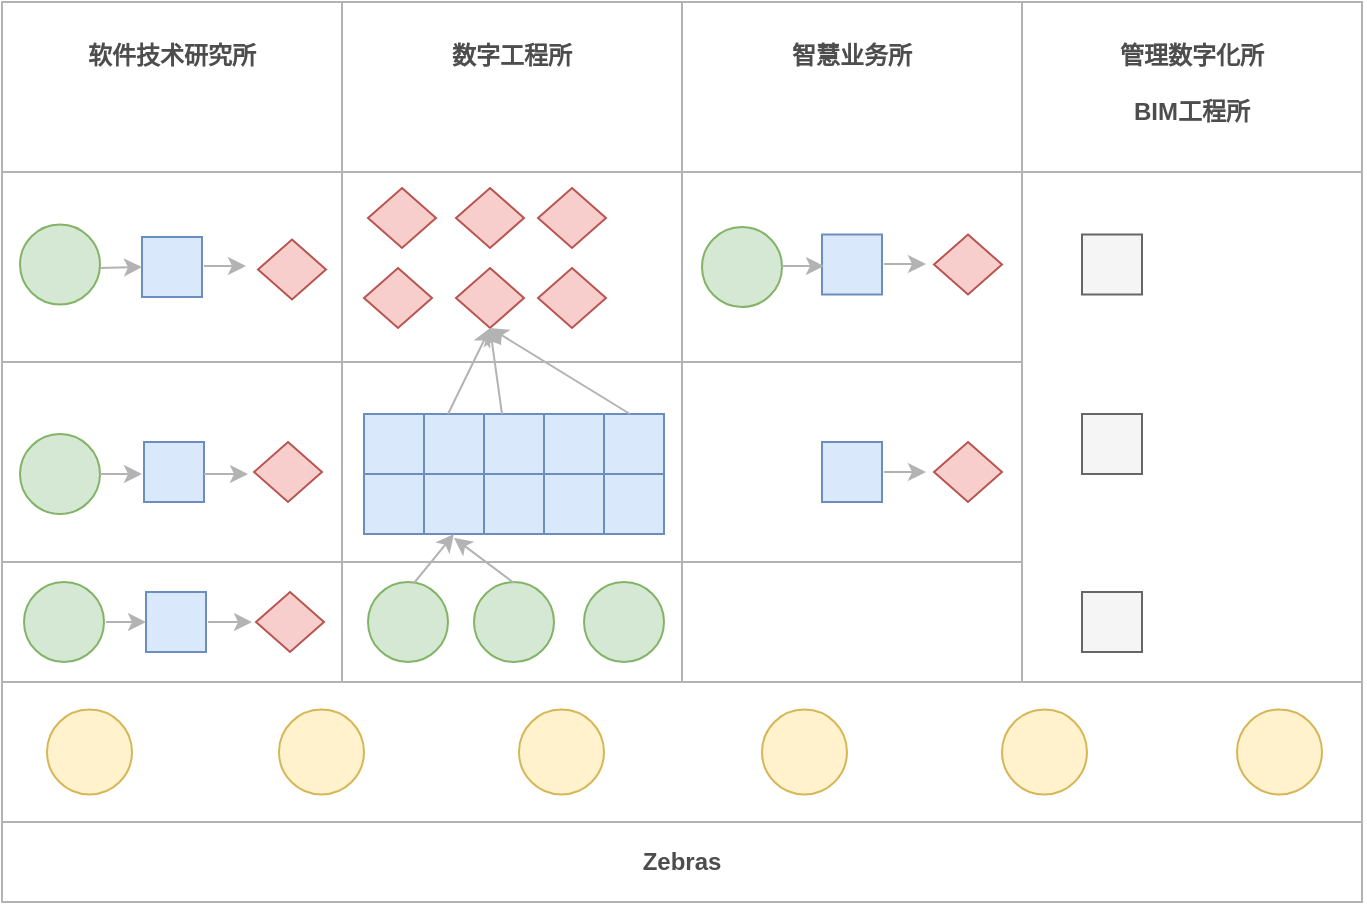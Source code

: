 <mxfile version="23.1.1" type="github">
  <diagram name="第 1 页" id="k96d_tm7nXuPgq4XOsUc">
    <mxGraphModel dx="1434" dy="758" grid="1" gridSize="10" guides="1" tooltips="1" connect="1" arrows="1" fold="1" page="1" pageScale="1" pageWidth="827" pageHeight="1169" math="0" shadow="0">
      <root>
        <mxCell id="0" />
        <mxCell id="1" parent="0" />
        <mxCell id="R7Y35g_5S1FTrmvMjJEC-9" value="" style="rounded=0;whiteSpace=wrap;html=1;strokeColor=#B3B3B3;" parent="1" vertex="1">
          <mxGeometry x="80" y="42" width="680" height="340" as="geometry" />
        </mxCell>
        <mxCell id="R7Y35g_5S1FTrmvMjJEC-99" value="" style="rounded=0;whiteSpace=wrap;html=1;" parent="1" vertex="1">
          <mxGeometry x="250" y="322" width="170" height="60" as="geometry" />
        </mxCell>
        <mxCell id="R7Y35g_5S1FTrmvMjJEC-98" value="" style="rounded=0;whiteSpace=wrap;html=1;strokeColor=#B3B3B3;" parent="1" vertex="1">
          <mxGeometry x="250" y="127" width="170" height="95" as="geometry" />
        </mxCell>
        <mxCell id="R7Y35g_5S1FTrmvMjJEC-97" value="" style="rounded=0;whiteSpace=wrap;html=1;strokeColor=#B3B3B3;" parent="1" vertex="1">
          <mxGeometry x="250" y="222" width="170" height="100" as="geometry" />
        </mxCell>
        <mxCell id="R7Y35g_5S1FTrmvMjJEC-11" value="" style="rounded=0;whiteSpace=wrap;html=1;strokeColor=#B3B3B3;" parent="1" vertex="1">
          <mxGeometry x="80" y="382" width="680" height="70" as="geometry" />
        </mxCell>
        <mxCell id="R7Y35g_5S1FTrmvMjJEC-12" value="" style="endArrow=none;html=1;rounded=0;entryX=0.5;entryY=0;entryDx=0;entryDy=0;exitX=0.5;exitY=0;exitDx=0;exitDy=0;strokeColor=#B3B3B3;" parent="1" source="R7Y35g_5S1FTrmvMjJEC-11" target="R7Y35g_5S1FTrmvMjJEC-9" edge="1">
          <mxGeometry width="50" height="50" relative="1" as="geometry">
            <mxPoint x="430" y="382" as="sourcePoint" />
            <mxPoint x="430" y="162" as="targetPoint" />
          </mxGeometry>
        </mxCell>
        <mxCell id="R7Y35g_5S1FTrmvMjJEC-13" value="" style="endArrow=none;html=1;rounded=0;entryX=0.75;entryY=0;entryDx=0;entryDy=0;exitX=0.5;exitY=1;exitDx=0;exitDy=0;strokeColor=#B3B3B3;" parent="1" target="R7Y35g_5S1FTrmvMjJEC-9" edge="1">
          <mxGeometry width="50" height="50" relative="1" as="geometry">
            <mxPoint x="590" y="382" as="sourcePoint" />
            <mxPoint x="590" y="162" as="targetPoint" />
          </mxGeometry>
        </mxCell>
        <mxCell id="R7Y35g_5S1FTrmvMjJEC-14" value="" style="endArrow=none;html=1;rounded=0;entryX=0.25;entryY=0;entryDx=0;entryDy=0;exitX=0.25;exitY=0;exitDx=0;exitDy=0;strokeColor=#B3B3B3;" parent="1" source="R7Y35g_5S1FTrmvMjJEC-11" target="R7Y35g_5S1FTrmvMjJEC-9" edge="1">
          <mxGeometry width="50" height="50" relative="1" as="geometry">
            <mxPoint x="260" y="382" as="sourcePoint" />
            <mxPoint x="260" y="162" as="targetPoint" />
          </mxGeometry>
        </mxCell>
        <mxCell id="R7Y35g_5S1FTrmvMjJEC-15" value="软件技术研究所" style="text;html=1;strokeColor=none;fillColor=none;align=center;verticalAlign=middle;whiteSpace=wrap;rounded=0;fontStyle=1;fontColor=#4D4D4D;" parent="1" vertex="1">
          <mxGeometry x="100" y="54" width="130" height="30" as="geometry" />
        </mxCell>
        <mxCell id="R7Y35g_5S1FTrmvMjJEC-16" value="数字工程所" style="text;html=1;strokeColor=none;fillColor=none;align=center;verticalAlign=middle;whiteSpace=wrap;rounded=0;fontStyle=1;fontColor=#4D4D4D;" parent="1" vertex="1">
          <mxGeometry x="270" y="54" width="130" height="30" as="geometry" />
        </mxCell>
        <mxCell id="R7Y35g_5S1FTrmvMjJEC-17" value="智慧业务所" style="text;html=1;strokeColor=none;fillColor=none;align=center;verticalAlign=middle;whiteSpace=wrap;rounded=0;fontColor=#4D4D4D;fontStyle=1" parent="1" vertex="1">
          <mxGeometry x="440" y="54" width="130" height="30" as="geometry" />
        </mxCell>
        <mxCell id="R7Y35g_5S1FTrmvMjJEC-19" value="管理数字化所" style="text;html=1;strokeColor=none;fillColor=none;align=center;verticalAlign=middle;whiteSpace=wrap;rounded=0;fontStyle=1;fontColor=#4D4D4D;" parent="1" vertex="1">
          <mxGeometry x="610" y="54" width="130" height="30" as="geometry" />
        </mxCell>
        <mxCell id="R7Y35g_5S1FTrmvMjJEC-20" value="BIM工程所" style="text;html=1;strokeColor=none;fillColor=none;align=center;verticalAlign=middle;whiteSpace=wrap;rounded=0;fontStyle=1;fontColor=#4D4D4D;" parent="1" vertex="1">
          <mxGeometry x="610" y="82" width="130" height="30" as="geometry" />
        </mxCell>
        <mxCell id="R7Y35g_5S1FTrmvMjJEC-57" value="&lt;b&gt;&lt;font color=&quot;#4d4d4d&quot;&gt;Zebras&lt;/font&gt;&lt;/b&gt;" style="rounded=0;whiteSpace=wrap;html=1;strokeColor=#B3B3B3;" parent="1" vertex="1">
          <mxGeometry x="80" y="452" width="680" height="40" as="geometry" />
        </mxCell>
        <mxCell id="R7Y35g_5S1FTrmvMjJEC-59" value="" style="ellipse;whiteSpace=wrap;html=1;aspect=fixed;fillColor=#fff2cc;strokeColor=#d6b656;" parent="1" vertex="1">
          <mxGeometry x="102.5" y="395.75" width="42.5" height="42.5" as="geometry" />
        </mxCell>
        <mxCell id="R7Y35g_5S1FTrmvMjJEC-60" value="" style="ellipse;whiteSpace=wrap;html=1;aspect=fixed;fillColor=#fff2cc;strokeColor=#d6b656;" parent="1" vertex="1">
          <mxGeometry x="218.5" y="395.75" width="42.5" height="42.5" as="geometry" />
        </mxCell>
        <mxCell id="R7Y35g_5S1FTrmvMjJEC-61" value="" style="ellipse;whiteSpace=wrap;html=1;aspect=fixed;fillColor=#fff2cc;strokeColor=#d6b656;" parent="1" vertex="1">
          <mxGeometry x="580" y="395.75" width="42.5" height="42.5" as="geometry" />
        </mxCell>
        <mxCell id="R7Y35g_5S1FTrmvMjJEC-62" value="" style="ellipse;whiteSpace=wrap;html=1;aspect=fixed;fillColor=#fff2cc;strokeColor=#d6b656;" parent="1" vertex="1">
          <mxGeometry x="697.5" y="395.75" width="42.5" height="42.5" as="geometry" />
        </mxCell>
        <mxCell id="R7Y35g_5S1FTrmvMjJEC-63" value="" style="endArrow=none;dashed=1;html=1;rounded=1;entryX=1;entryY=0.25;entryDx=0;entryDy=0;exitX=0;exitY=0.25;exitDx=0;exitDy=0;curved=0;strokeColor=#B3B3B3;" parent="1" source="R7Y35g_5S1FTrmvMjJEC-9" target="R7Y35g_5S1FTrmvMjJEC-9" edge="1">
          <mxGeometry width="50" height="50" relative="1" as="geometry">
            <mxPoint x="420" y="322" as="sourcePoint" />
            <mxPoint x="470" y="272" as="targetPoint" />
          </mxGeometry>
        </mxCell>
        <mxCell id="R7Y35g_5S1FTrmvMjJEC-78" value="" style="ellipse;whiteSpace=wrap;html=1;aspect=fixed;fillColor=#d5e8d4;strokeColor=#82b366;" parent="1" vertex="1">
          <mxGeometry x="263" y="332" width="40" height="40" as="geometry" />
        </mxCell>
        <mxCell id="R7Y35g_5S1FTrmvMjJEC-79" value="" style="ellipse;whiteSpace=wrap;html=1;aspect=fixed;fillColor=#d5e8d4;strokeColor=#82b366;" parent="1" vertex="1">
          <mxGeometry x="316" y="332" width="40" height="40" as="geometry" />
        </mxCell>
        <mxCell id="R7Y35g_5S1FTrmvMjJEC-80" value="" style="ellipse;whiteSpace=wrap;html=1;aspect=fixed;fillColor=#d5e8d4;strokeColor=#82b366;" parent="1" vertex="1">
          <mxGeometry x="371" y="332" width="40" height="40" as="geometry" />
        </mxCell>
        <mxCell id="R7Y35g_5S1FTrmvMjJEC-81" value="" style="rounded=0;whiteSpace=wrap;html=1;fillColor=#dae8fc;strokeColor=#6c8ebf;direction=west;" parent="1" vertex="1">
          <mxGeometry x="261" y="278" width="30" height="30" as="geometry" />
        </mxCell>
        <mxCell id="R7Y35g_5S1FTrmvMjJEC-82" value="" style="rounded=0;whiteSpace=wrap;html=1;fillColor=#dae8fc;strokeColor=#6c8ebf;" parent="1" vertex="1">
          <mxGeometry x="291" y="278" width="30" height="30" as="geometry" />
        </mxCell>
        <mxCell id="R7Y35g_5S1FTrmvMjJEC-83" value="" style="rounded=0;whiteSpace=wrap;html=1;fillColor=#dae8fc;strokeColor=#6c8ebf;" parent="1" vertex="1">
          <mxGeometry x="321" y="278" width="30" height="30" as="geometry" />
        </mxCell>
        <mxCell id="R7Y35g_5S1FTrmvMjJEC-84" value="" style="rounded=0;whiteSpace=wrap;html=1;fillColor=#dae8fc;strokeColor=#6c8ebf;" parent="1" vertex="1">
          <mxGeometry x="351" y="278" width="30" height="30" as="geometry" />
        </mxCell>
        <mxCell id="R7Y35g_5S1FTrmvMjJEC-85" value="" style="rounded=0;whiteSpace=wrap;html=1;fillColor=#dae8fc;strokeColor=#6c8ebf;" parent="1" vertex="1">
          <mxGeometry x="381" y="278" width="30" height="30" as="geometry" />
        </mxCell>
        <mxCell id="R7Y35g_5S1FTrmvMjJEC-86" value="" style="rounded=0;whiteSpace=wrap;html=1;fillColor=#dae8fc;strokeColor=#6c8ebf;" parent="1" vertex="1">
          <mxGeometry x="261" y="248" width="30" height="30" as="geometry" />
        </mxCell>
        <mxCell id="R7Y35g_5S1FTrmvMjJEC-87" value="" style="rounded=0;whiteSpace=wrap;html=1;fillColor=#dae8fc;strokeColor=#6c8ebf;" parent="1" vertex="1">
          <mxGeometry x="291" y="248" width="30" height="30" as="geometry" />
        </mxCell>
        <mxCell id="R7Y35g_5S1FTrmvMjJEC-88" value="" style="rounded=0;whiteSpace=wrap;html=1;fillColor=#dae8fc;strokeColor=#6c8ebf;" parent="1" vertex="1">
          <mxGeometry x="321" y="248" width="30" height="30" as="geometry" />
        </mxCell>
        <mxCell id="R7Y35g_5S1FTrmvMjJEC-89" value="" style="rounded=0;whiteSpace=wrap;html=1;fillColor=#dae8fc;strokeColor=#6c8ebf;" parent="1" vertex="1">
          <mxGeometry x="351" y="248" width="30" height="30" as="geometry" />
        </mxCell>
        <mxCell id="R7Y35g_5S1FTrmvMjJEC-90" value="" style="rounded=0;whiteSpace=wrap;html=1;fillColor=#dae8fc;strokeColor=#6c8ebf;" parent="1" vertex="1">
          <mxGeometry x="381" y="248" width="30" height="30" as="geometry" />
        </mxCell>
        <mxCell id="R7Y35g_5S1FTrmvMjJEC-91" value="" style="rhombus;whiteSpace=wrap;html=1;fillColor=#f8cecc;strokeColor=#b85450;" parent="1" vertex="1">
          <mxGeometry x="263" y="135" width="34" height="30" as="geometry" />
        </mxCell>
        <mxCell id="R7Y35g_5S1FTrmvMjJEC-92" value="" style="rhombus;whiteSpace=wrap;html=1;fillColor=#f8cecc;strokeColor=#b85450;" parent="1" vertex="1">
          <mxGeometry x="307" y="135" width="34" height="30" as="geometry" />
        </mxCell>
        <mxCell id="R7Y35g_5S1FTrmvMjJEC-93" value="" style="rhombus;whiteSpace=wrap;html=1;fillColor=#f8cecc;strokeColor=#b85450;" parent="1" vertex="1">
          <mxGeometry x="348" y="135" width="34" height="30" as="geometry" />
        </mxCell>
        <mxCell id="R7Y35g_5S1FTrmvMjJEC-94" value="" style="rhombus;whiteSpace=wrap;html=1;fillColor=#f8cecc;strokeColor=#b85450;" parent="1" vertex="1">
          <mxGeometry x="261" y="175" width="34" height="30" as="geometry" />
        </mxCell>
        <mxCell id="R7Y35g_5S1FTrmvMjJEC-95" value="" style="rhombus;whiteSpace=wrap;html=1;fillColor=#f8cecc;strokeColor=#b85450;" parent="1" vertex="1">
          <mxGeometry x="307" y="175" width="34" height="30" as="geometry" />
        </mxCell>
        <mxCell id="R7Y35g_5S1FTrmvMjJEC-96" value="" style="rhombus;whiteSpace=wrap;html=1;fillColor=#f8cecc;strokeColor=#b85450;" parent="1" vertex="1">
          <mxGeometry x="348" y="175" width="34" height="30" as="geometry" />
        </mxCell>
        <mxCell id="R7Y35g_5S1FTrmvMjJEC-101" value="" style="rounded=0;whiteSpace=wrap;html=1;strokeColor=#B3B3B3;" parent="1" vertex="1">
          <mxGeometry x="80" y="127" width="170" height="95" as="geometry" />
        </mxCell>
        <mxCell id="R7Y35g_5S1FTrmvMjJEC-105" value="" style="rounded=0;whiteSpace=wrap;html=1;fillColor=#dae8fc;strokeColor=#6c8ebf;" parent="1" vertex="1">
          <mxGeometry x="150" y="159.5" width="30" height="30" as="geometry" />
        </mxCell>
        <mxCell id="R7Y35g_5S1FTrmvMjJEC-106" value="" style="ellipse;whiteSpace=wrap;html=1;aspect=fixed;fillColor=#d5e8d4;strokeColor=#82b366;" parent="1" vertex="1">
          <mxGeometry x="89" y="153.25" width="40" height="40" as="geometry" />
        </mxCell>
        <mxCell id="R7Y35g_5S1FTrmvMjJEC-107" value="" style="rounded=0;whiteSpace=wrap;html=1;strokeColor=#B3B3B3;" parent="1" vertex="1">
          <mxGeometry x="420" y="127" width="170" height="95" as="geometry" />
        </mxCell>
        <mxCell id="R7Y35g_5S1FTrmvMjJEC-108" value="" style="ellipse;whiteSpace=wrap;html=1;aspect=fixed;fillColor=#d5e8d4;strokeColor=#82b366;" parent="1" vertex="1">
          <mxGeometry x="430" y="154.5" width="40" height="40" as="geometry" />
        </mxCell>
        <mxCell id="R7Y35g_5S1FTrmvMjJEC-109" value="" style="rounded=0;whiteSpace=wrap;html=1;fillColor=#dae8fc;strokeColor=#6c8ebf;" parent="1" vertex="1">
          <mxGeometry x="490" y="158.25" width="30" height="30" as="geometry" />
        </mxCell>
        <mxCell id="R7Y35g_5S1FTrmvMjJEC-110" value="" style="rhombus;whiteSpace=wrap;html=1;fillColor=#f8cecc;strokeColor=#b85450;" parent="1" vertex="1">
          <mxGeometry x="546" y="158.25" width="34" height="30" as="geometry" />
        </mxCell>
        <mxCell id="R7Y35g_5S1FTrmvMjJEC-111" value="" style="rounded=0;whiteSpace=wrap;html=1;strokeColor=#B3B3B3;" parent="1" vertex="1">
          <mxGeometry x="420" y="222" width="170" height="100" as="geometry" />
        </mxCell>
        <mxCell id="R7Y35g_5S1FTrmvMjJEC-112" value="" style="rounded=0;whiteSpace=wrap;html=1;fillColor=#dae8fc;strokeColor=#6c8ebf;" parent="1" vertex="1">
          <mxGeometry x="490" y="262" width="30" height="30" as="geometry" />
        </mxCell>
        <mxCell id="R7Y35g_5S1FTrmvMjJEC-113" value="" style="rhombus;whiteSpace=wrap;html=1;fillColor=#f8cecc;strokeColor=#b85450;" parent="1" vertex="1">
          <mxGeometry x="546" y="262" width="34" height="30" as="geometry" />
        </mxCell>
        <mxCell id="R7Y35g_5S1FTrmvMjJEC-114" value="" style="rhombus;whiteSpace=wrap;html=1;fillColor=#f8cecc;strokeColor=#b85450;" parent="1" vertex="1">
          <mxGeometry x="208" y="160.75" width="34" height="30" as="geometry" />
        </mxCell>
        <mxCell id="R7Y35g_5S1FTrmvMjJEC-117" value="" style="ellipse;whiteSpace=wrap;html=1;aspect=fixed;fillColor=#fff2cc;strokeColor=#d6b656;" parent="1" vertex="1">
          <mxGeometry x="338.5" y="395.75" width="42.5" height="42.5" as="geometry" />
        </mxCell>
        <mxCell id="R7Y35g_5S1FTrmvMjJEC-119" value="" style="ellipse;whiteSpace=wrap;html=1;aspect=fixed;fillColor=#fff2cc;strokeColor=#d6b656;" parent="1" vertex="1">
          <mxGeometry x="460" y="395.75" width="42.5" height="42.5" as="geometry" />
        </mxCell>
        <mxCell id="R7Y35g_5S1FTrmvMjJEC-120" value="" style="rounded=0;whiteSpace=wrap;html=1;fillColor=none;fontColor=#333333;strokeColor=#B3B3B3;" parent="1" vertex="1">
          <mxGeometry x="590" y="127" width="170" height="255" as="geometry" />
        </mxCell>
        <mxCell id="R7Y35g_5S1FTrmvMjJEC-128" value="" style="rounded=0;whiteSpace=wrap;html=1;strokeColor=#B3B3B3;" parent="1" vertex="1">
          <mxGeometry x="80" y="222" width="170" height="100" as="geometry" />
        </mxCell>
        <mxCell id="R7Y35g_5S1FTrmvMjJEC-129" value="" style="rounded=0;whiteSpace=wrap;html=1;fillColor=#dae8fc;strokeColor=#6c8ebf;" parent="1" vertex="1">
          <mxGeometry x="151" y="262" width="30" height="30" as="geometry" />
        </mxCell>
        <mxCell id="R7Y35g_5S1FTrmvMjJEC-130" value="" style="ellipse;whiteSpace=wrap;html=1;aspect=fixed;fillColor=#d5e8d4;strokeColor=#82b366;" parent="1" vertex="1">
          <mxGeometry x="89" y="258" width="40" height="40" as="geometry" />
        </mxCell>
        <mxCell id="R7Y35g_5S1FTrmvMjJEC-131" value="" style="rhombus;whiteSpace=wrap;html=1;fillColor=#f8cecc;strokeColor=#b85450;" parent="1" vertex="1">
          <mxGeometry x="206" y="262" width="34" height="30" as="geometry" />
        </mxCell>
        <mxCell id="R7Y35g_5S1FTrmvMjJEC-132" value="" style="rounded=0;whiteSpace=wrap;html=1;strokeColor=#B3B3B3;" parent="1" vertex="1">
          <mxGeometry x="80" y="322" width="170" height="60" as="geometry" />
        </mxCell>
        <mxCell id="R7Y35g_5S1FTrmvMjJEC-133" value="" style="rounded=0;whiteSpace=wrap;html=1;fillColor=#dae8fc;strokeColor=#6c8ebf;direction=south;" parent="1" vertex="1">
          <mxGeometry x="152" y="337" width="30" height="30" as="geometry" />
        </mxCell>
        <mxCell id="R7Y35g_5S1FTrmvMjJEC-134" value="" style="ellipse;whiteSpace=wrap;html=1;aspect=fixed;fillColor=#d5e8d4;strokeColor=#82b366;" parent="1" vertex="1">
          <mxGeometry x="91" y="332" width="40" height="40" as="geometry" />
        </mxCell>
        <mxCell id="R7Y35g_5S1FTrmvMjJEC-135" value="" style="rhombus;whiteSpace=wrap;html=1;fillColor=#f8cecc;strokeColor=#b85450;" parent="1" vertex="1">
          <mxGeometry x="207" y="337" width="34" height="30" as="geometry" />
        </mxCell>
        <mxCell id="R7Y35g_5S1FTrmvMjJEC-138" value="" style="endArrow=classic;html=1;rounded=0;entryX=0.5;entryY=1;entryDx=0;entryDy=0;strokeColor=#B3B3B3;" parent="1" target="R7Y35g_5S1FTrmvMjJEC-95" edge="1">
          <mxGeometry width="50" height="50" relative="1" as="geometry">
            <mxPoint x="303" y="248" as="sourcePoint" />
            <mxPoint x="353" y="198" as="targetPoint" />
          </mxGeometry>
        </mxCell>
        <mxCell id="R7Y35g_5S1FTrmvMjJEC-139" value="" style="endArrow=classic;html=1;rounded=0;entryX=0.5;entryY=1;entryDx=0;entryDy=0;strokeColor=#B3B3B3;" parent="1" target="R7Y35g_5S1FTrmvMjJEC-95" edge="1">
          <mxGeometry width="50" height="50" relative="1" as="geometry">
            <mxPoint x="330" y="248" as="sourcePoint" />
            <mxPoint x="351" y="205" as="targetPoint" />
          </mxGeometry>
        </mxCell>
        <mxCell id="R7Y35g_5S1FTrmvMjJEC-140" value="" style="endArrow=classic;html=1;rounded=0;entryX=0.5;entryY=1;entryDx=0;entryDy=0;strokeColor=#B3B3B3;" parent="1" target="R7Y35g_5S1FTrmvMjJEC-95" edge="1">
          <mxGeometry width="50" height="50" relative="1" as="geometry">
            <mxPoint x="394" y="248" as="sourcePoint" />
            <mxPoint x="388" y="205" as="targetPoint" />
          </mxGeometry>
        </mxCell>
        <mxCell id="R7Y35g_5S1FTrmvMjJEC-141" value="" style="endArrow=classic;html=1;rounded=0;entryX=0.5;entryY=1;entryDx=0;entryDy=0;strokeColor=#B3B3B3;" parent="1" target="R7Y35g_5S1FTrmvMjJEC-82" edge="1">
          <mxGeometry width="50" height="50" relative="1" as="geometry">
            <mxPoint x="286" y="332.5" as="sourcePoint" />
            <mxPoint x="307" y="289.5" as="targetPoint" />
          </mxGeometry>
        </mxCell>
        <mxCell id="R7Y35g_5S1FTrmvMjJEC-144" value="" style="endArrow=classic;html=1;rounded=0;strokeColor=#B3B3B3;" parent="1" edge="1">
          <mxGeometry width="50" height="50" relative="1" as="geometry">
            <mxPoint x="336" y="332.5" as="sourcePoint" />
            <mxPoint x="306" y="310" as="targetPoint" />
          </mxGeometry>
        </mxCell>
        <mxCell id="R7Y35g_5S1FTrmvMjJEC-146" value="" style="endArrow=classic;html=1;rounded=0;entryX=0;entryY=0.5;entryDx=0;entryDy=0;strokeColor=#B3B3B3;" parent="1" target="R7Y35g_5S1FTrmvMjJEC-105" edge="1">
          <mxGeometry width="50" height="50" relative="1" as="geometry">
            <mxPoint x="129" y="175" as="sourcePoint" />
            <mxPoint x="150" y="132" as="targetPoint" />
          </mxGeometry>
        </mxCell>
        <mxCell id="R7Y35g_5S1FTrmvMjJEC-150" value="" style="endArrow=classic;html=1;rounded=0;entryX=-0.075;entryY=0.549;entryDx=0;entryDy=0;strokeColor=#B3B3B3;entryPerimeter=0;" parent="1" edge="1">
          <mxGeometry width="50" height="50" relative="1" as="geometry">
            <mxPoint x="181" y="278" as="sourcePoint" />
            <mxPoint x="203" y="278" as="targetPoint" />
          </mxGeometry>
        </mxCell>
        <mxCell id="R7Y35g_5S1FTrmvMjJEC-151" value="" style="endArrow=classic;html=1;rounded=0;entryX=-0.075;entryY=0.549;entryDx=0;entryDy=0;strokeColor=#B3B3B3;entryPerimeter=0;" parent="1" edge="1">
          <mxGeometry width="50" height="50" relative="1" as="geometry">
            <mxPoint x="183" y="352" as="sourcePoint" />
            <mxPoint x="205" y="352" as="targetPoint" />
          </mxGeometry>
        </mxCell>
        <mxCell id="R7Y35g_5S1FTrmvMjJEC-157" value="" style="endArrow=classic;html=1;rounded=0;entryX=0;entryY=0.5;entryDx=0;entryDy=0;strokeColor=#B3B3B3;" parent="1" edge="1">
          <mxGeometry width="50" height="50" relative="1" as="geometry">
            <mxPoint x="181" y="174" as="sourcePoint" />
            <mxPoint x="202" y="174" as="targetPoint" />
          </mxGeometry>
        </mxCell>
        <mxCell id="R7Y35g_5S1FTrmvMjJEC-158" value="" style="endArrow=classic;html=1;rounded=0;entryX=-0.075;entryY=0.549;entryDx=0;entryDy=0;strokeColor=#B3B3B3;entryPerimeter=0;exitX=1;exitY=0.5;exitDx=0;exitDy=0;" parent="1" source="R7Y35g_5S1FTrmvMjJEC-130" edge="1">
          <mxGeometry width="50" height="50" relative="1" as="geometry">
            <mxPoint x="136" y="280" as="sourcePoint" />
            <mxPoint x="150" y="278" as="targetPoint" />
          </mxGeometry>
        </mxCell>
        <mxCell id="R7Y35g_5S1FTrmvMjJEC-160" value="" style="endArrow=classic;html=1;rounded=0;entryX=0.5;entryY=1;entryDx=0;entryDy=0;strokeColor=#B3B3B3;" parent="1" target="R7Y35g_5S1FTrmvMjJEC-133" edge="1">
          <mxGeometry width="50" height="50" relative="1" as="geometry">
            <mxPoint x="132" y="352" as="sourcePoint" />
            <mxPoint x="154" y="352" as="targetPoint" />
          </mxGeometry>
        </mxCell>
        <mxCell id="R7Y35g_5S1FTrmvMjJEC-162" value="" style="endArrow=classic;html=1;rounded=0;entryX=0;entryY=0.5;entryDx=0;entryDy=0;strokeColor=#B3B3B3;" parent="1" edge="1">
          <mxGeometry width="50" height="50" relative="1" as="geometry">
            <mxPoint x="470" y="174" as="sourcePoint" />
            <mxPoint x="491" y="174" as="targetPoint" />
          </mxGeometry>
        </mxCell>
        <mxCell id="R7Y35g_5S1FTrmvMjJEC-163" value="" style="endArrow=classic;html=1;rounded=0;entryX=0;entryY=0.5;entryDx=0;entryDy=0;strokeColor=#B3B3B3;" parent="1" edge="1">
          <mxGeometry width="50" height="50" relative="1" as="geometry">
            <mxPoint x="521" y="173" as="sourcePoint" />
            <mxPoint x="542" y="173" as="targetPoint" />
          </mxGeometry>
        </mxCell>
        <mxCell id="R7Y35g_5S1FTrmvMjJEC-164" value="" style="endArrow=classic;html=1;rounded=0;entryX=0;entryY=0.5;entryDx=0;entryDy=0;strokeColor=#B3B3B3;" parent="1" edge="1">
          <mxGeometry width="50" height="50" relative="1" as="geometry">
            <mxPoint x="521" y="277" as="sourcePoint" />
            <mxPoint x="542" y="277" as="targetPoint" />
          </mxGeometry>
        </mxCell>
        <mxCell id="R7Y35g_5S1FTrmvMjJEC-165" value="" style="rounded=0;whiteSpace=wrap;html=1;fillColor=#f5f5f5;strokeColor=#666666;fontColor=#333333;" parent="1" vertex="1">
          <mxGeometry x="620" y="158.25" width="30" height="30" as="geometry" />
        </mxCell>
        <mxCell id="R7Y35g_5S1FTrmvMjJEC-169" value="" style="rounded=0;whiteSpace=wrap;html=1;fillColor=#f5f5f5;strokeColor=#666666;fontColor=#333333;" parent="1" vertex="1">
          <mxGeometry x="620" y="248" width="30" height="30" as="geometry" />
        </mxCell>
        <mxCell id="R7Y35g_5S1FTrmvMjJEC-170" value="" style="rounded=0;whiteSpace=wrap;html=1;fillColor=#f5f5f5;strokeColor=#666666;fontColor=#333333;" parent="1" vertex="1">
          <mxGeometry x="620" y="337" width="30" height="30" as="geometry" />
        </mxCell>
      </root>
    </mxGraphModel>
  </diagram>
</mxfile>
